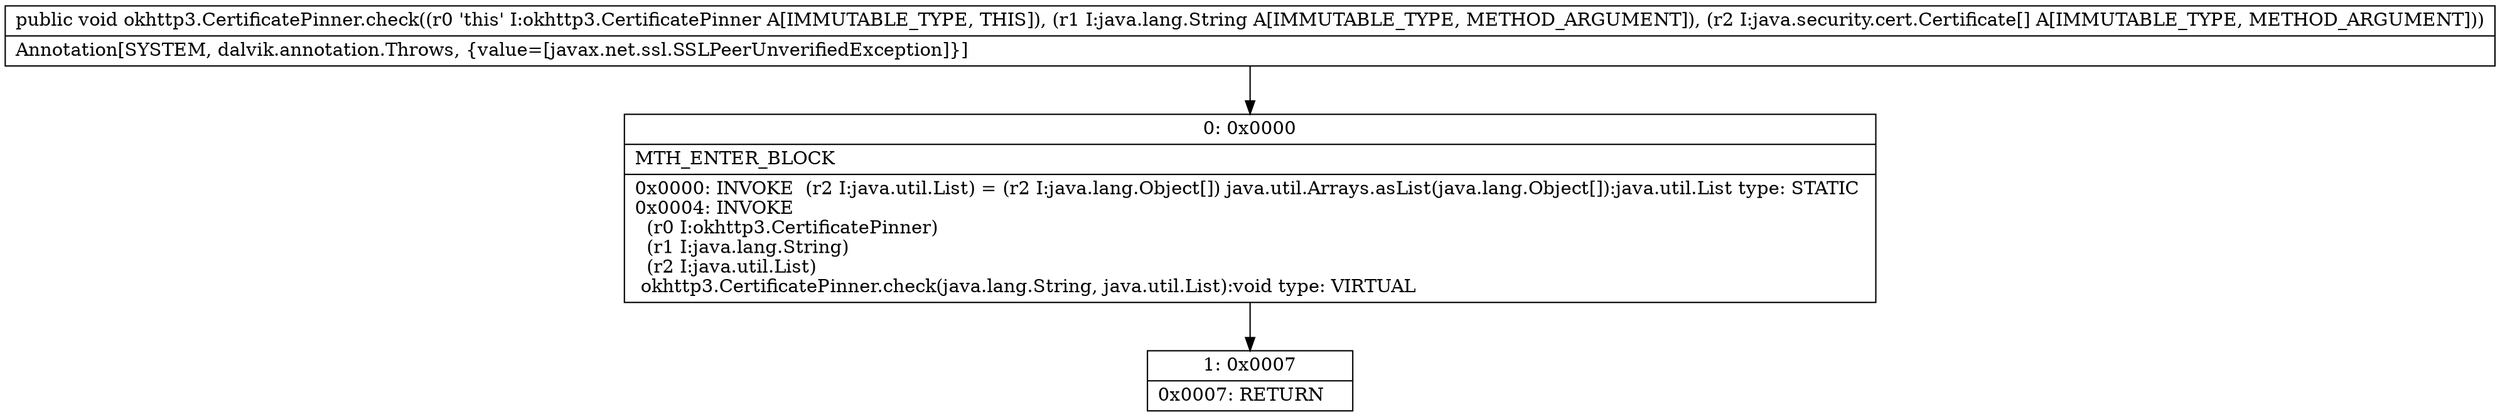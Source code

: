 digraph "CFG forokhttp3.CertificatePinner.check(Ljava\/lang\/String;[Ljava\/security\/cert\/Certificate;)V" {
Node_0 [shape=record,label="{0\:\ 0x0000|MTH_ENTER_BLOCK\l|0x0000: INVOKE  (r2 I:java.util.List) = (r2 I:java.lang.Object[]) java.util.Arrays.asList(java.lang.Object[]):java.util.List type: STATIC \l0x0004: INVOKE  \l  (r0 I:okhttp3.CertificatePinner)\l  (r1 I:java.lang.String)\l  (r2 I:java.util.List)\l okhttp3.CertificatePinner.check(java.lang.String, java.util.List):void type: VIRTUAL \l}"];
Node_1 [shape=record,label="{1\:\ 0x0007|0x0007: RETURN   \l}"];
MethodNode[shape=record,label="{public void okhttp3.CertificatePinner.check((r0 'this' I:okhttp3.CertificatePinner A[IMMUTABLE_TYPE, THIS]), (r1 I:java.lang.String A[IMMUTABLE_TYPE, METHOD_ARGUMENT]), (r2 I:java.security.cert.Certificate[] A[IMMUTABLE_TYPE, METHOD_ARGUMENT]))  | Annotation[SYSTEM, dalvik.annotation.Throws, \{value=[javax.net.ssl.SSLPeerUnverifiedException]\}]\l}"];
MethodNode -> Node_0;
Node_0 -> Node_1;
}

